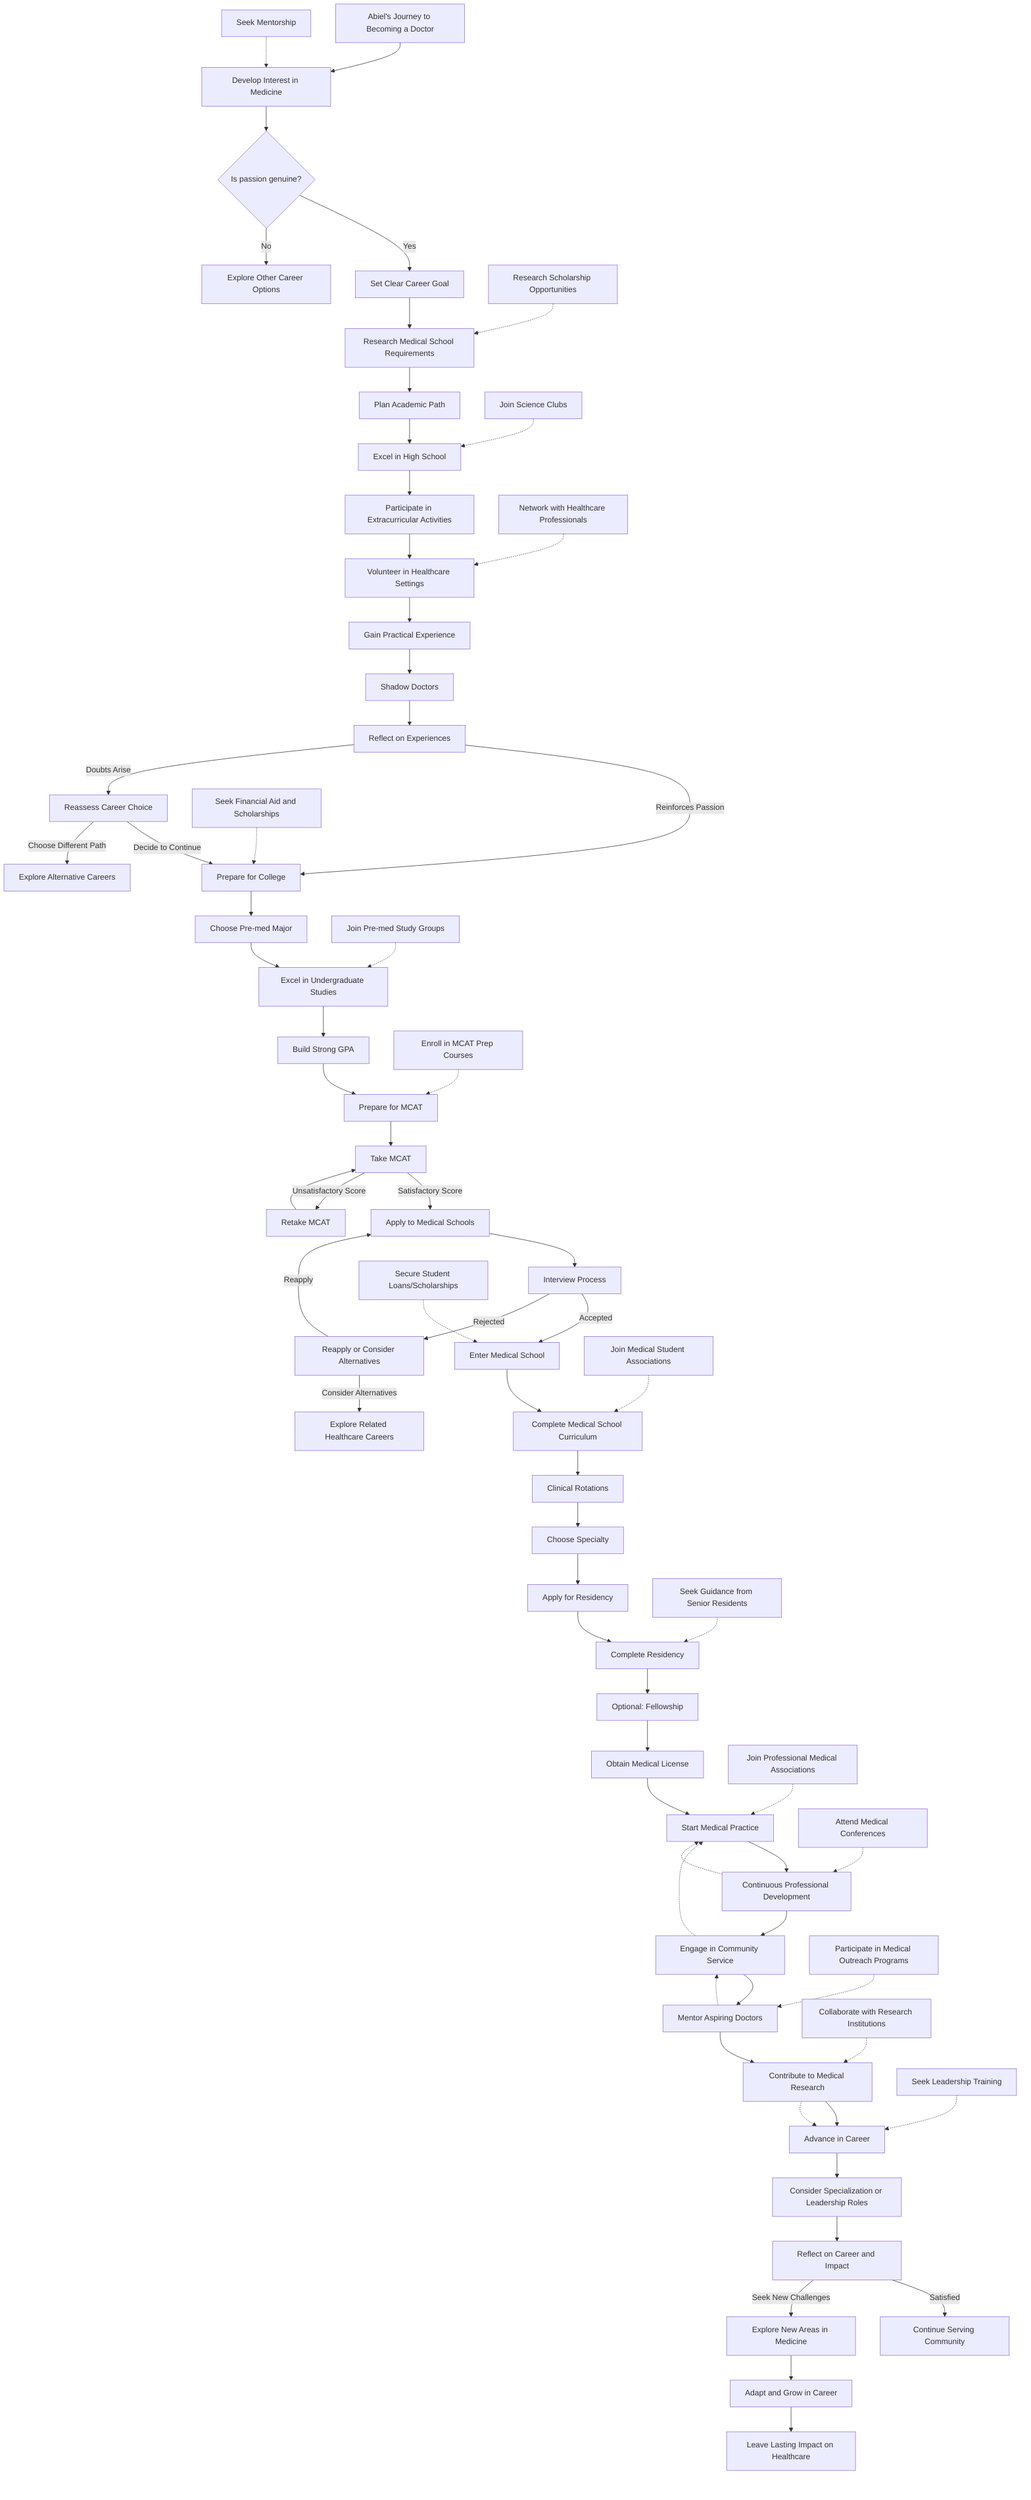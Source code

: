 graph TD
    A[Abiel's Journey to Becoming a Doctor] --> B[Develop Interest in Medicine]
    B --> C{Is passion genuine?}
    C -->|Yes| D[Set Clear Career Goal]
    C -->|No| E[Explore Other Career Options]
    D --> F[Research Medical School Requirements]
    F --> G[Plan Academic Path]
    G --> H[Excel in High School]
    H --> I[Participate in Extracurricular Activities]
    I --> J[Volunteer in Healthcare Settings]
    J --> K[Gain Practical Experience]
    K --> L[Shadow Doctors]
    L --> M[Reflect on Experiences]
    M -->|Reinforces Passion| N[Prepare for College]
    M -->|Doubts Arise| O[Reassess Career Choice]
    O -->|Decide to Continue| N
    O -->|Choose Different Path| P[Explore Alternative Careers]
    N --> Q[Choose Pre-med Major]
    Q --> R[Excel in Undergraduate Studies]
    R --> S[Build Strong GPA]
    S --> T[Prepare for MCAT]
    T --> U[Take MCAT]
    U -->|Satisfactory Score| V[Apply to Medical Schools]
    U -->|Unsatisfactory Score| W[Retake MCAT]
    W --> U
    V --> X[Interview Process]
    X -->|Accepted| Y[Enter Medical School]
    X -->|Rejected| Z[Reapply or Consider Alternatives]
    Z -->|Reapply| V
    Z -->|Consider Alternatives| AA[Explore Related Healthcare Careers]
    Y --> AB[Complete Medical School Curriculum]
    AB --> AC[Clinical Rotations]
    AC --> AD[Choose Specialty]
    AD --> AE[Apply for Residency]
    AE --> AF[Complete Residency]
    AF --> AG[Optional: Fellowship]
    AG --> AH[Obtain Medical License]
    AH --> AI[Start Medical Practice]
    AI --> AJ[Continuous Professional Development]
    AJ --> AK[Engage in Community Service]
    AK --> AL[Mentor Aspiring Doctors]
    AL --> AM[Contribute to Medical Research]
    AM --> AN[Advance in Career]
    AN --> AO[Consider Specialization or Leadership Roles]
    AO --> AP[Reflect on Career and Impact]
    AP -->|Satisfied| AQ[Continue Serving Community]
    AP -->|Seek New Challenges| AR[Explore New Areas in Medicine]
    AR --> AS[Adapt and Grow in Career]
    AS --> AT[Leave Lasting Impact on Healthcare]

    %% Feedback Loops
    AJ -.-> AI
    AK -.-> AI
    AL -.-> AK
    AM -.-> AN

    %% Resource and Mentorship Nodes
    B1[Seek Mentorship] -.-> B
    F1[Research Scholarship Opportunities] -.-> F
    H1[Join Science Clubs] -.-> H
    J1[Network with Healthcare Professionals] -.-> J
    N1[Seek Financial Aid and Scholarships] -.-> N
    R1[Join Pre-med Study Groups] -.-> R
    T1[Enroll in MCAT Prep Courses] -.-> T
    Y1[Secure Student Loans/Scholarships] -.-> Y
    AB1[Join Medical Student Associations] -.-> AB
    AF1[Seek Guidance from Senior Residents] -.-> AF
    AI1[Join Professional Medical Associations] -.-> AI
    AJ1[Attend Medical Conferences] -.-> AJ
    AL1[Participate in Medical Outreach Programs] -.-> AL
    AM1[Collaborate with Research Institutions] -.-> AM
    AN1[Seek Leadership Training] -.-> AN